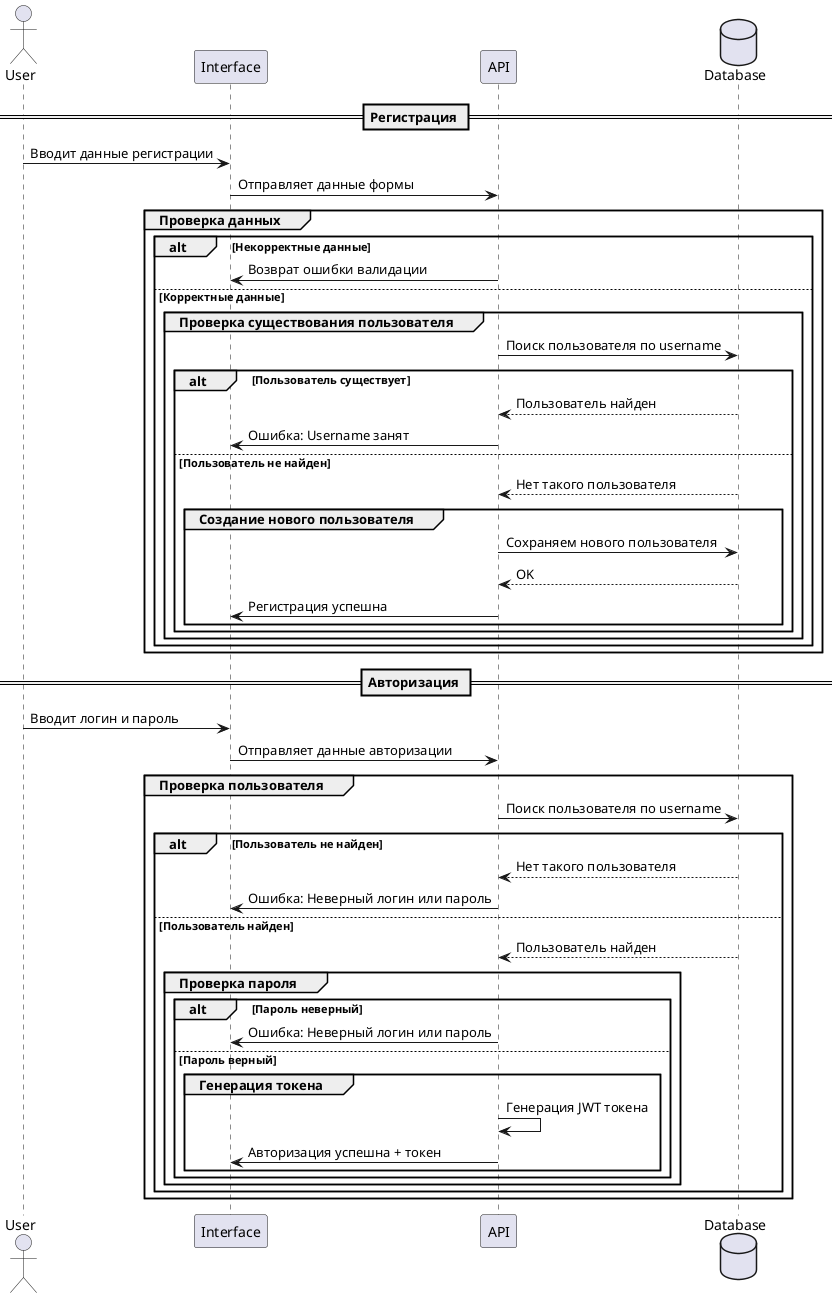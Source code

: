 @startuml Registration and Authorization Flow
actor "User" as user
participant "Interface" as web
participant "API" as api
database "Database" as db

== Регистрация ==

user -> web: Вводит данные регистрации
web -> api: Отправляет данные формы

group Проверка данных
    alt Некорректные данные
        api -> web: Возврат ошибки валидации
    else Корректные данные
        group Проверка существования пользователя
            api -> db: Поиск пользователя по username
            alt Пользователь существует
                db --> api: Пользователь найден
                api -> web: Ошибка: Username занят
            else Пользователь не найден
                db --> api: Нет такого пользователя
                group Создание нового пользователя
                    api -> db: Сохраняем нового пользователя
                    db --> api: OK
                    api -> web: Регистрация успешна
                end group
            end alt
        end group
    end alt
end group


== Авторизация ==

user -> web: Вводит логин и пароль
web -> api: Отправляет данные авторизации

group Проверка пользователя
    api -> db: Поиск пользователя по username
    alt Пользователь не найден
        db --> api: Нет такого пользователя
        api -> web: Ошибка: Неверный логин или пароль
    else Пользователь найден
        db --> api: Пользователь найден
        group Проверка пароля
            alt Пароль неверный
                api -> web: Ошибка: Неверный логин или пароль
            else Пароль верный
                group Генерация токена
                    api -> api: Генерация JWT токена
                    api -> web: Авторизация успешна + токен
                end group
            end alt
        end group
    end alt
end group

@enduml
